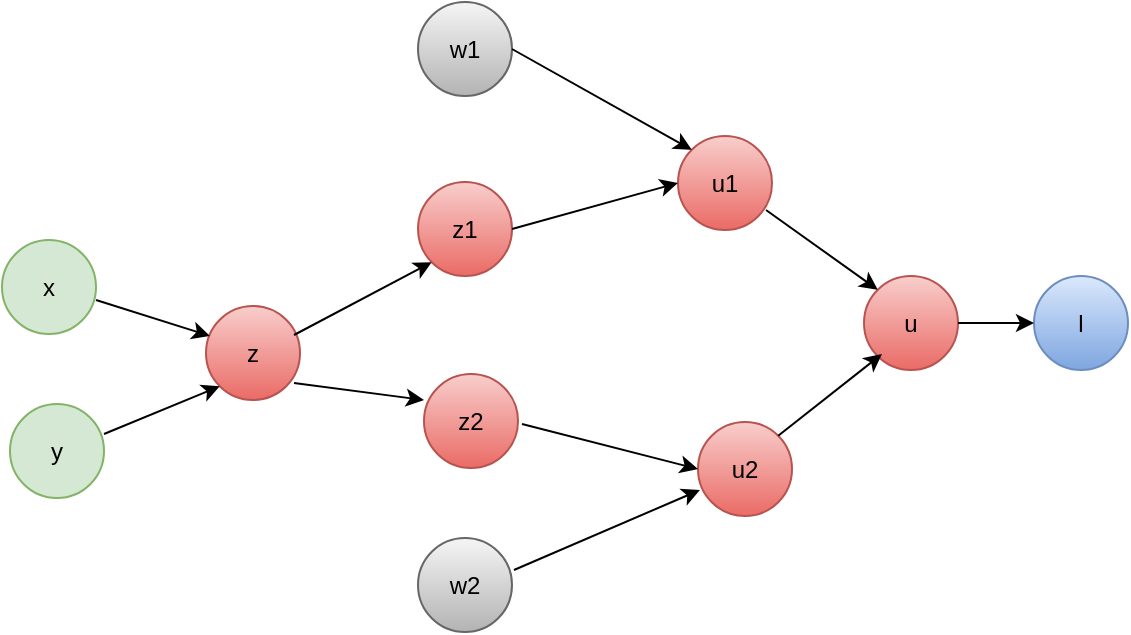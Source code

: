 <mxfile version="21.1.1" type="github">
  <diagram name="第 1 页" id="qazpv371DhJqDgAL6qYP">
    <mxGraphModel dx="1434" dy="796" grid="0" gridSize="10" guides="1" tooltips="1" connect="1" arrows="1" fold="1" page="1" pageScale="1" pageWidth="827" pageHeight="1169" math="0" shadow="0">
      <root>
        <mxCell id="0" />
        <mxCell id="1" parent="0" />
        <mxCell id="vDN9zw8na1QjRPx6cQHA-1" value="w1" style="ellipse;whiteSpace=wrap;html=1;aspect=fixed;fillColor=#f5f5f5;gradientColor=#b3b3b3;strokeColor=#666666;" vertex="1" parent="1">
          <mxGeometry x="266" y="330" width="47" height="47" as="geometry" />
        </mxCell>
        <mxCell id="vDN9zw8na1QjRPx6cQHA-2" value="w2" style="ellipse;whiteSpace=wrap;html=1;aspect=fixed;fillColor=#f5f5f5;gradientColor=#b3b3b3;strokeColor=#666666;" vertex="1" parent="1">
          <mxGeometry x="266" y="598" width="47" height="47" as="geometry" />
        </mxCell>
        <mxCell id="vDN9zw8na1QjRPx6cQHA-3" value="x" style="ellipse;whiteSpace=wrap;html=1;aspect=fixed;fillColor=#d5e8d4;strokeColor=#82b366;" vertex="1" parent="1">
          <mxGeometry x="58" y="449" width="47" height="47" as="geometry" />
        </mxCell>
        <mxCell id="vDN9zw8na1QjRPx6cQHA-4" value="y" style="ellipse;whiteSpace=wrap;html=1;aspect=fixed;fillColor=#d5e8d4;strokeColor=#82b366;" vertex="1" parent="1">
          <mxGeometry x="62" y="531" width="47" height="47" as="geometry" />
        </mxCell>
        <mxCell id="vDN9zw8na1QjRPx6cQHA-5" value="z" style="ellipse;whiteSpace=wrap;html=1;aspect=fixed;fillColor=#f8cecc;strokeColor=#b85450;gradientColor=#ea6b66;" vertex="1" parent="1">
          <mxGeometry x="160" y="482" width="47" height="47" as="geometry" />
        </mxCell>
        <mxCell id="vDN9zw8na1QjRPx6cQHA-8" value="" style="endArrow=classic;html=1;rounded=0;entryX=0;entryY=1;entryDx=0;entryDy=0;exitX=1;exitY=0.319;exitDx=0;exitDy=0;exitPerimeter=0;" edge="1" parent="1" source="vDN9zw8na1QjRPx6cQHA-4" target="vDN9zw8na1QjRPx6cQHA-5">
          <mxGeometry width="50" height="50" relative="1" as="geometry">
            <mxPoint x="112" y="574" as="sourcePoint" />
            <mxPoint x="183" y="530" as="targetPoint" />
          </mxGeometry>
        </mxCell>
        <mxCell id="vDN9zw8na1QjRPx6cQHA-9" value="" style="endArrow=classic;html=1;rounded=0;exitX=1;exitY=0.319;exitDx=0;exitDy=0;exitPerimeter=0;" edge="1" parent="1">
          <mxGeometry width="50" height="50" relative="1" as="geometry">
            <mxPoint x="105" y="479" as="sourcePoint" />
            <mxPoint x="162" y="497" as="targetPoint" />
            <Array as="points" />
          </mxGeometry>
        </mxCell>
        <mxCell id="vDN9zw8na1QjRPx6cQHA-11" value="z1" style="ellipse;whiteSpace=wrap;html=1;aspect=fixed;fillColor=#f8cecc;strokeColor=#b85450;gradientColor=#ea6b66;" vertex="1" parent="1">
          <mxGeometry x="266" y="420" width="47" height="47" as="geometry" />
        </mxCell>
        <mxCell id="vDN9zw8na1QjRPx6cQHA-12" value="z2" style="ellipse;whiteSpace=wrap;html=1;aspect=fixed;fillColor=#f8cecc;strokeColor=#b85450;gradientColor=#ea6b66;" vertex="1" parent="1">
          <mxGeometry x="269" y="516" width="47" height="47" as="geometry" />
        </mxCell>
        <mxCell id="vDN9zw8na1QjRPx6cQHA-13" value="" style="endArrow=classic;html=1;rounded=0;exitX=1;exitY=0.319;exitDx=0;exitDy=0;exitPerimeter=0;entryX=0;entryY=1;entryDx=0;entryDy=0;" edge="1" parent="1" target="vDN9zw8na1QjRPx6cQHA-11">
          <mxGeometry width="50" height="50" relative="1" as="geometry">
            <mxPoint x="204" y="496.5" as="sourcePoint" />
            <mxPoint x="261" y="514.5" as="targetPoint" />
            <Array as="points" />
          </mxGeometry>
        </mxCell>
        <mxCell id="vDN9zw8na1QjRPx6cQHA-14" value="" style="endArrow=classic;html=1;rounded=0;exitX=1;exitY=0.319;exitDx=0;exitDy=0;exitPerimeter=0;entryX=0;entryY=0.277;entryDx=0;entryDy=0;entryPerimeter=0;" edge="1" parent="1" target="vDN9zw8na1QjRPx6cQHA-12">
          <mxGeometry width="50" height="50" relative="1" as="geometry">
            <mxPoint x="204" y="520.5" as="sourcePoint" />
            <mxPoint x="255" y="482" as="targetPoint" />
            <Array as="points" />
          </mxGeometry>
        </mxCell>
        <mxCell id="vDN9zw8na1QjRPx6cQHA-15" value="u1" style="ellipse;whiteSpace=wrap;html=1;aspect=fixed;fillColor=#f8cecc;strokeColor=#b85450;gradientColor=#ea6b66;" vertex="1" parent="1">
          <mxGeometry x="396" y="397" width="47" height="47" as="geometry" />
        </mxCell>
        <mxCell id="vDN9zw8na1QjRPx6cQHA-16" value="u2" style="ellipse;whiteSpace=wrap;html=1;aspect=fixed;fillColor=#f8cecc;strokeColor=#b85450;gradientColor=#ea6b66;" vertex="1" parent="1">
          <mxGeometry x="406" y="540" width="47" height="47" as="geometry" />
        </mxCell>
        <mxCell id="vDN9zw8na1QjRPx6cQHA-17" value="" style="endArrow=classic;html=1;rounded=0;entryX=0.021;entryY=0.723;entryDx=0;entryDy=0;entryPerimeter=0;exitX=1.021;exitY=0.34;exitDx=0;exitDy=0;exitPerimeter=0;" edge="1" parent="1" source="vDN9zw8na1QjRPx6cQHA-2" target="vDN9zw8na1QjRPx6cQHA-16">
          <mxGeometry width="50" height="50" relative="1" as="geometry">
            <mxPoint x="323" y="607" as="sourcePoint" />
            <mxPoint x="409" y="456" as="targetPoint" />
          </mxGeometry>
        </mxCell>
        <mxCell id="vDN9zw8na1QjRPx6cQHA-18" value="" style="endArrow=classic;html=1;rounded=0;entryX=0;entryY=0.5;entryDx=0;entryDy=0;" edge="1" parent="1" target="vDN9zw8na1QjRPx6cQHA-16">
          <mxGeometry width="50" height="50" relative="1" as="geometry">
            <mxPoint x="318" y="541" as="sourcePoint" />
            <mxPoint x="413" y="582" as="targetPoint" />
          </mxGeometry>
        </mxCell>
        <mxCell id="vDN9zw8na1QjRPx6cQHA-19" value="" style="endArrow=classic;html=1;rounded=0;exitX=1;exitY=0.5;exitDx=0;exitDy=0;entryX=0;entryY=0.5;entryDx=0;entryDy=0;" edge="1" parent="1" source="vDN9zw8na1QjRPx6cQHA-11" target="vDN9zw8na1QjRPx6cQHA-15">
          <mxGeometry width="50" height="50" relative="1" as="geometry">
            <mxPoint x="313" y="465" as="sourcePoint" />
            <mxPoint x="400" y="443" as="targetPoint" />
          </mxGeometry>
        </mxCell>
        <mxCell id="vDN9zw8na1QjRPx6cQHA-20" value="" style="endArrow=classic;html=1;rounded=0;exitX=1;exitY=0.5;exitDx=0;exitDy=0;entryX=0;entryY=0;entryDx=0;entryDy=0;" edge="1" parent="1" source="vDN9zw8na1QjRPx6cQHA-1" target="vDN9zw8na1QjRPx6cQHA-15">
          <mxGeometry width="50" height="50" relative="1" as="geometry">
            <mxPoint x="314" y="427" as="sourcePoint" />
            <mxPoint x="402" y="421" as="targetPoint" />
          </mxGeometry>
        </mxCell>
        <mxCell id="vDN9zw8na1QjRPx6cQHA-25" value="u" style="ellipse;whiteSpace=wrap;html=1;aspect=fixed;fillColor=#f8cecc;strokeColor=#b85450;gradientColor=#ea6b66;" vertex="1" parent="1">
          <mxGeometry x="489" y="467" width="47" height="47" as="geometry" />
        </mxCell>
        <mxCell id="vDN9zw8na1QjRPx6cQHA-27" value="" style="endArrow=classic;html=1;rounded=0;exitX=1;exitY=0;exitDx=0;exitDy=0;" edge="1" parent="1" source="vDN9zw8na1QjRPx6cQHA-16">
          <mxGeometry width="50" height="50" relative="1" as="geometry">
            <mxPoint x="448" y="556" as="sourcePoint" />
            <mxPoint x="498" y="506" as="targetPoint" />
          </mxGeometry>
        </mxCell>
        <mxCell id="vDN9zw8na1QjRPx6cQHA-28" value="" style="endArrow=classic;html=1;rounded=0;exitX=1;exitY=0;exitDx=0;exitDy=0;entryX=0;entryY=0;entryDx=0;entryDy=0;" edge="1" parent="1" target="vDN9zw8na1QjRPx6cQHA-25">
          <mxGeometry width="50" height="50" relative="1" as="geometry">
            <mxPoint x="440" y="434" as="sourcePoint" />
            <mxPoint x="492" y="393" as="targetPoint" />
          </mxGeometry>
        </mxCell>
        <mxCell id="vDN9zw8na1QjRPx6cQHA-29" value="l" style="ellipse;whiteSpace=wrap;html=1;aspect=fixed;fillColor=#dae8fc;strokeColor=#6c8ebf;gradientColor=#7ea6e0;" vertex="1" parent="1">
          <mxGeometry x="574" y="467" width="47" height="47" as="geometry" />
        </mxCell>
        <mxCell id="vDN9zw8na1QjRPx6cQHA-31" value="" style="endArrow=classic;html=1;rounded=0;exitX=1;exitY=0.5;exitDx=0;exitDy=0;entryX=0;entryY=0.5;entryDx=0;entryDy=0;" edge="1" parent="1" source="vDN9zw8na1QjRPx6cQHA-25" target="vDN9zw8na1QjRPx6cQHA-29">
          <mxGeometry width="50" height="50" relative="1" as="geometry">
            <mxPoint x="387" y="434" as="sourcePoint" />
            <mxPoint x="506" y="412" as="targetPoint" />
          </mxGeometry>
        </mxCell>
      </root>
    </mxGraphModel>
  </diagram>
</mxfile>
